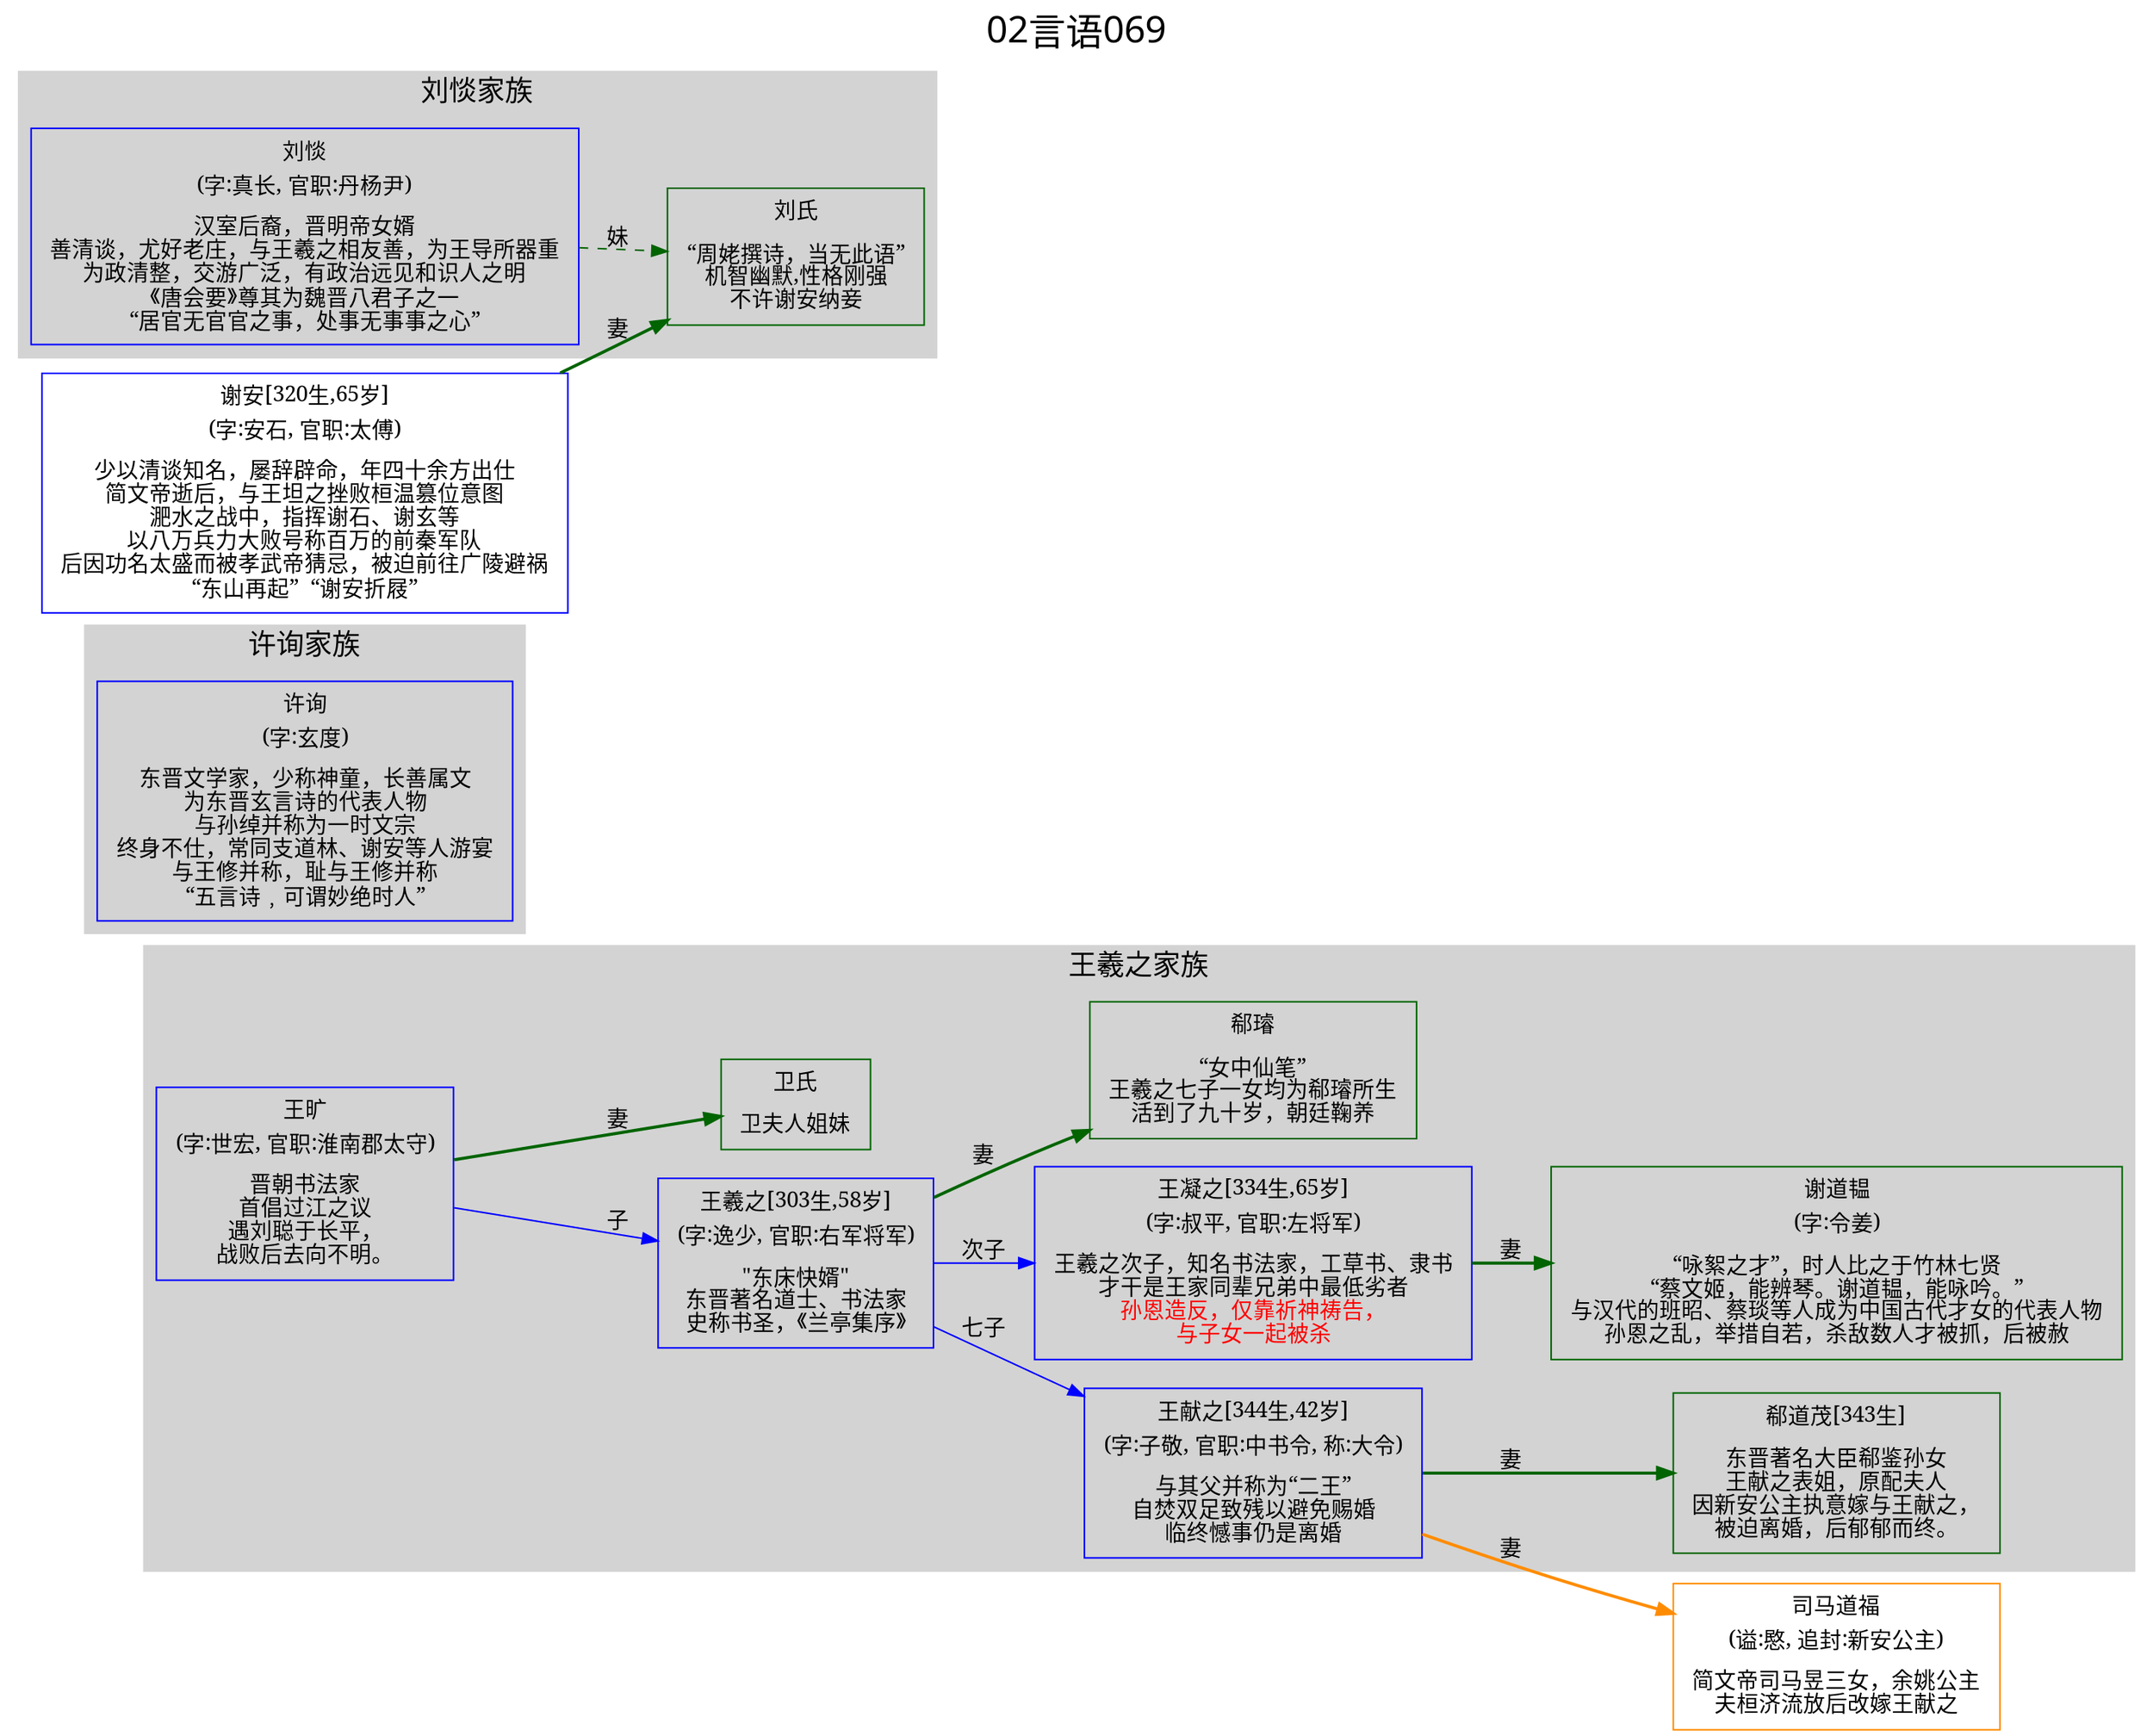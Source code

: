 
digraph
{
	rankdir = "LR";
	ranksep = 0.5;
	label = "02言语069";
	labelloc = "t";
	fontsize = "24";
	fontname = "SimHei";

	graph [style="filled", color="lightgrey"];
	node [fontname="SimSun"];
	edge [fontname="SimSun"];

	王羲之 [shape="box", color="blue", label=<<table border="0" cellborder="0"><tr><td>王羲之[303生,58岁]</td></tr><tr><td>(字:逸少, 官职:右军将军)</td></tr><tr><td></td></tr><tr><td>"东床快婿"<br/>东晋著名道士、书法家<br/>史称书圣，《兰亭集序》<br/></td></tr></table>>];
	谢道韫 [shape="box", color="darkgreen", label=<<table border="0" cellborder="0"><tr><td>谢道韫</td></tr><tr><td>(字:令姜)</td></tr><tr><td></td></tr><tr><td>“咏絮之才”，时人比之于竹林七贤<br/>“蔡文姬，能辨琴。谢道韫，能咏吟。”<br/>与汉代的班昭、蔡琰等人成为中国古代才女的代表人物<br/>孙恩之乱，举措自若，杀敌数人才被抓，后被赦<br/></td></tr></table>>];
	郗道茂 [shape="box", color="darkgreen", label=<<table border="0" cellborder="0"><tr><td>郗道茂[343生]</td></tr><tr><td></td></tr><tr><td>东晋著名大臣郗鉴孙女<br/>王献之表姐，原配夫人<br/>因新安公主执意嫁与王献之，<br/>被迫离婚，后郁郁而终。<br/></td></tr></table>>];
	王凝之 [shape="box", color="blue", label=<<table border="0" cellborder="0"><tr><td>王凝之[334生,65岁]</td></tr><tr><td>(字:叔平, 官职:左将军)</td></tr><tr><td></td></tr><tr><td>王羲之次子，知名书法家，工草书、隶书<br/>才干是王家同辈兄弟中最低劣者<br/><font color = 'red'>孙恩造反，仅靠祈神祷告，<br/>与子女一起被杀<br/></font></td></tr></table>>];
	王献之 [shape="box", color="blue", label=<<table border="0" cellborder="0"><tr><td>王献之[344生,42岁]</td></tr><tr><td>(字:子敬, 官职:中书令, 称:大令)</td></tr><tr><td></td></tr><tr><td>与其父并称为“二王”<br/>自焚双足致残以避免赐婚<br/>临终憾事仍是离婚<br/></td></tr></table>>];
	郗璿 [shape="box", color="darkgreen", label=<<table border="0" cellborder="0"><tr><td>郗璿</td></tr><tr><td></td></tr><tr><td>“女中仙笔”<br/>王羲之七子一女均为郗璿所生<br/>活到了九十岁，朝廷鞠养<br/></td></tr></table>>];
	卫氏 [shape="box", color="darkgreen", label=<<table border="0" cellborder="0"><tr><td>卫氏</td></tr><tr><td></td></tr><tr><td>卫夫人姐妹<br/></td></tr></table>>];
	王旷 [shape="box", color="blue", label=<<table border="0" cellborder="0"><tr><td>王旷</td></tr><tr><td>(字:世宏, 官职:淮南郡太守)</td></tr><tr><td></td></tr><tr><td>晋朝书法家<br/>首倡过江之议<br/>遇刘聪于长平，<br/>战败后去向不明。<br/></td></tr></table>>];
	司马道福 [shape="box", color="darkorange", label=<<table border="0" cellborder="0"><tr><td>司马道福</td></tr><tr><td>(谥:愍, 追封:新安公主)</td></tr><tr><td></td></tr><tr><td>简文帝司马昱三女，余姚公主<br/>夫桓济流放后改嫁王献之<br/></td></tr></table>>];
	许询 [shape="box", color="blue", label=<<table border="0" cellborder="0"><tr><td>许询</td></tr><tr><td>(字:玄度)</td></tr><tr><td></td></tr><tr><td>东晋文学家，少称神童，长善属文<br/>为东晋玄言诗的代表人物<br/>与孙绰并称为一时文宗<br/>终身不仕，常同支道林、谢安等人游宴<br/>与王修并称，耻与王修并称<br/>“五言诗﹐可谓妙绝时人”<br/></td></tr></table>>];
	刘惔 [shape="box", color="blue", label=<<table border="0" cellborder="0"><tr><td>刘惔</td></tr><tr><td>(字:真长, 官职:丹杨尹)</td></tr><tr><td></td></tr><tr><td>汉室后裔，晋明帝女婿<br/>善清谈，尤好老庄，与王羲之相友善，为王导所器重<br/>为政清整，交游广泛，有政治远见和识人之明<br/>《唐会要》尊其为魏晋八君子之一<br/>“居官无官官之事，处事无事事之心”<br/></td></tr></table>>];
	沛国相县刘氏 [shape="box", color="darkgreen", label=<<table border="0" cellborder="0"><tr><td>刘氏</td></tr><tr><td></td></tr><tr><td>“周姥撰诗，当无此语”<br/>机智幽默,性格刚强<br/>不许谢安纳妾<br/></td></tr></table>>];
	谢安 [shape="box", color="blue", label=<<table border="0" cellborder="0"><tr><td>谢安[320生,65岁]</td></tr><tr><td>(字:安石, 官职:太傅)</td></tr><tr><td></td></tr><tr><td>少以清谈知名，屡辞辟命，年四十余方出仕<br/>简文帝逝后，与王坦之挫败桓温篡位意图<br/>淝水之战中，指挥谢石、谢玄等<br/>以八万兵力大败号称百万的前秦军队<br/>后因功名太盛而被孝武帝猜忌，被迫前往广陵避祸<br/>“东山再起”  “谢安折屐”<br/></td></tr></table>>];

	王旷 -> 卫氏 [label="妻", style=bold, color="darkgreen"];
	王旷 -> 王羲之 [label="子", style=solid, color="blue"];
	王羲之 -> 郗璿 [label="妻", style=bold, color="darkgreen"];
	王羲之 -> 王凝之 [label="次子", style=solid, color="blue"];
	王凝之 -> 谢道韫 [label="妻", style=bold, color="darkgreen"];
	王羲之 -> 王献之 [label="七子", style=solid, color="blue"];
	王献之 -> 郗道茂 [label="妻", style=bold, color="darkgreen"];
	王献之 -> 司马道福 [label="妻", style=bold, color="darkorange"];
	谢安 -> 沛国相县刘氏 [label="妻", style=bold, color="darkgreen"];
	刘惔 -> 沛国相县刘氏 [label="妹", style=dashed, color="darkgreen"];


	subgraph "cluster_王羲之"
	{
		fontsize="18";
		label="王羲之家族";
		王羲之;谢道韫;郗道茂;王凝之;王献之;郗璿;王羲之;卫氏;王旷;
	}

	subgraph "cluster_许询"
	{
		fontsize="18";
		label="许询家族";
		许询;
	}

	subgraph "cluster_刘惔"
	{
		fontsize="18";
		label="刘惔家族";
		刘惔;沛国相县刘氏;刘惔;
	}

}
